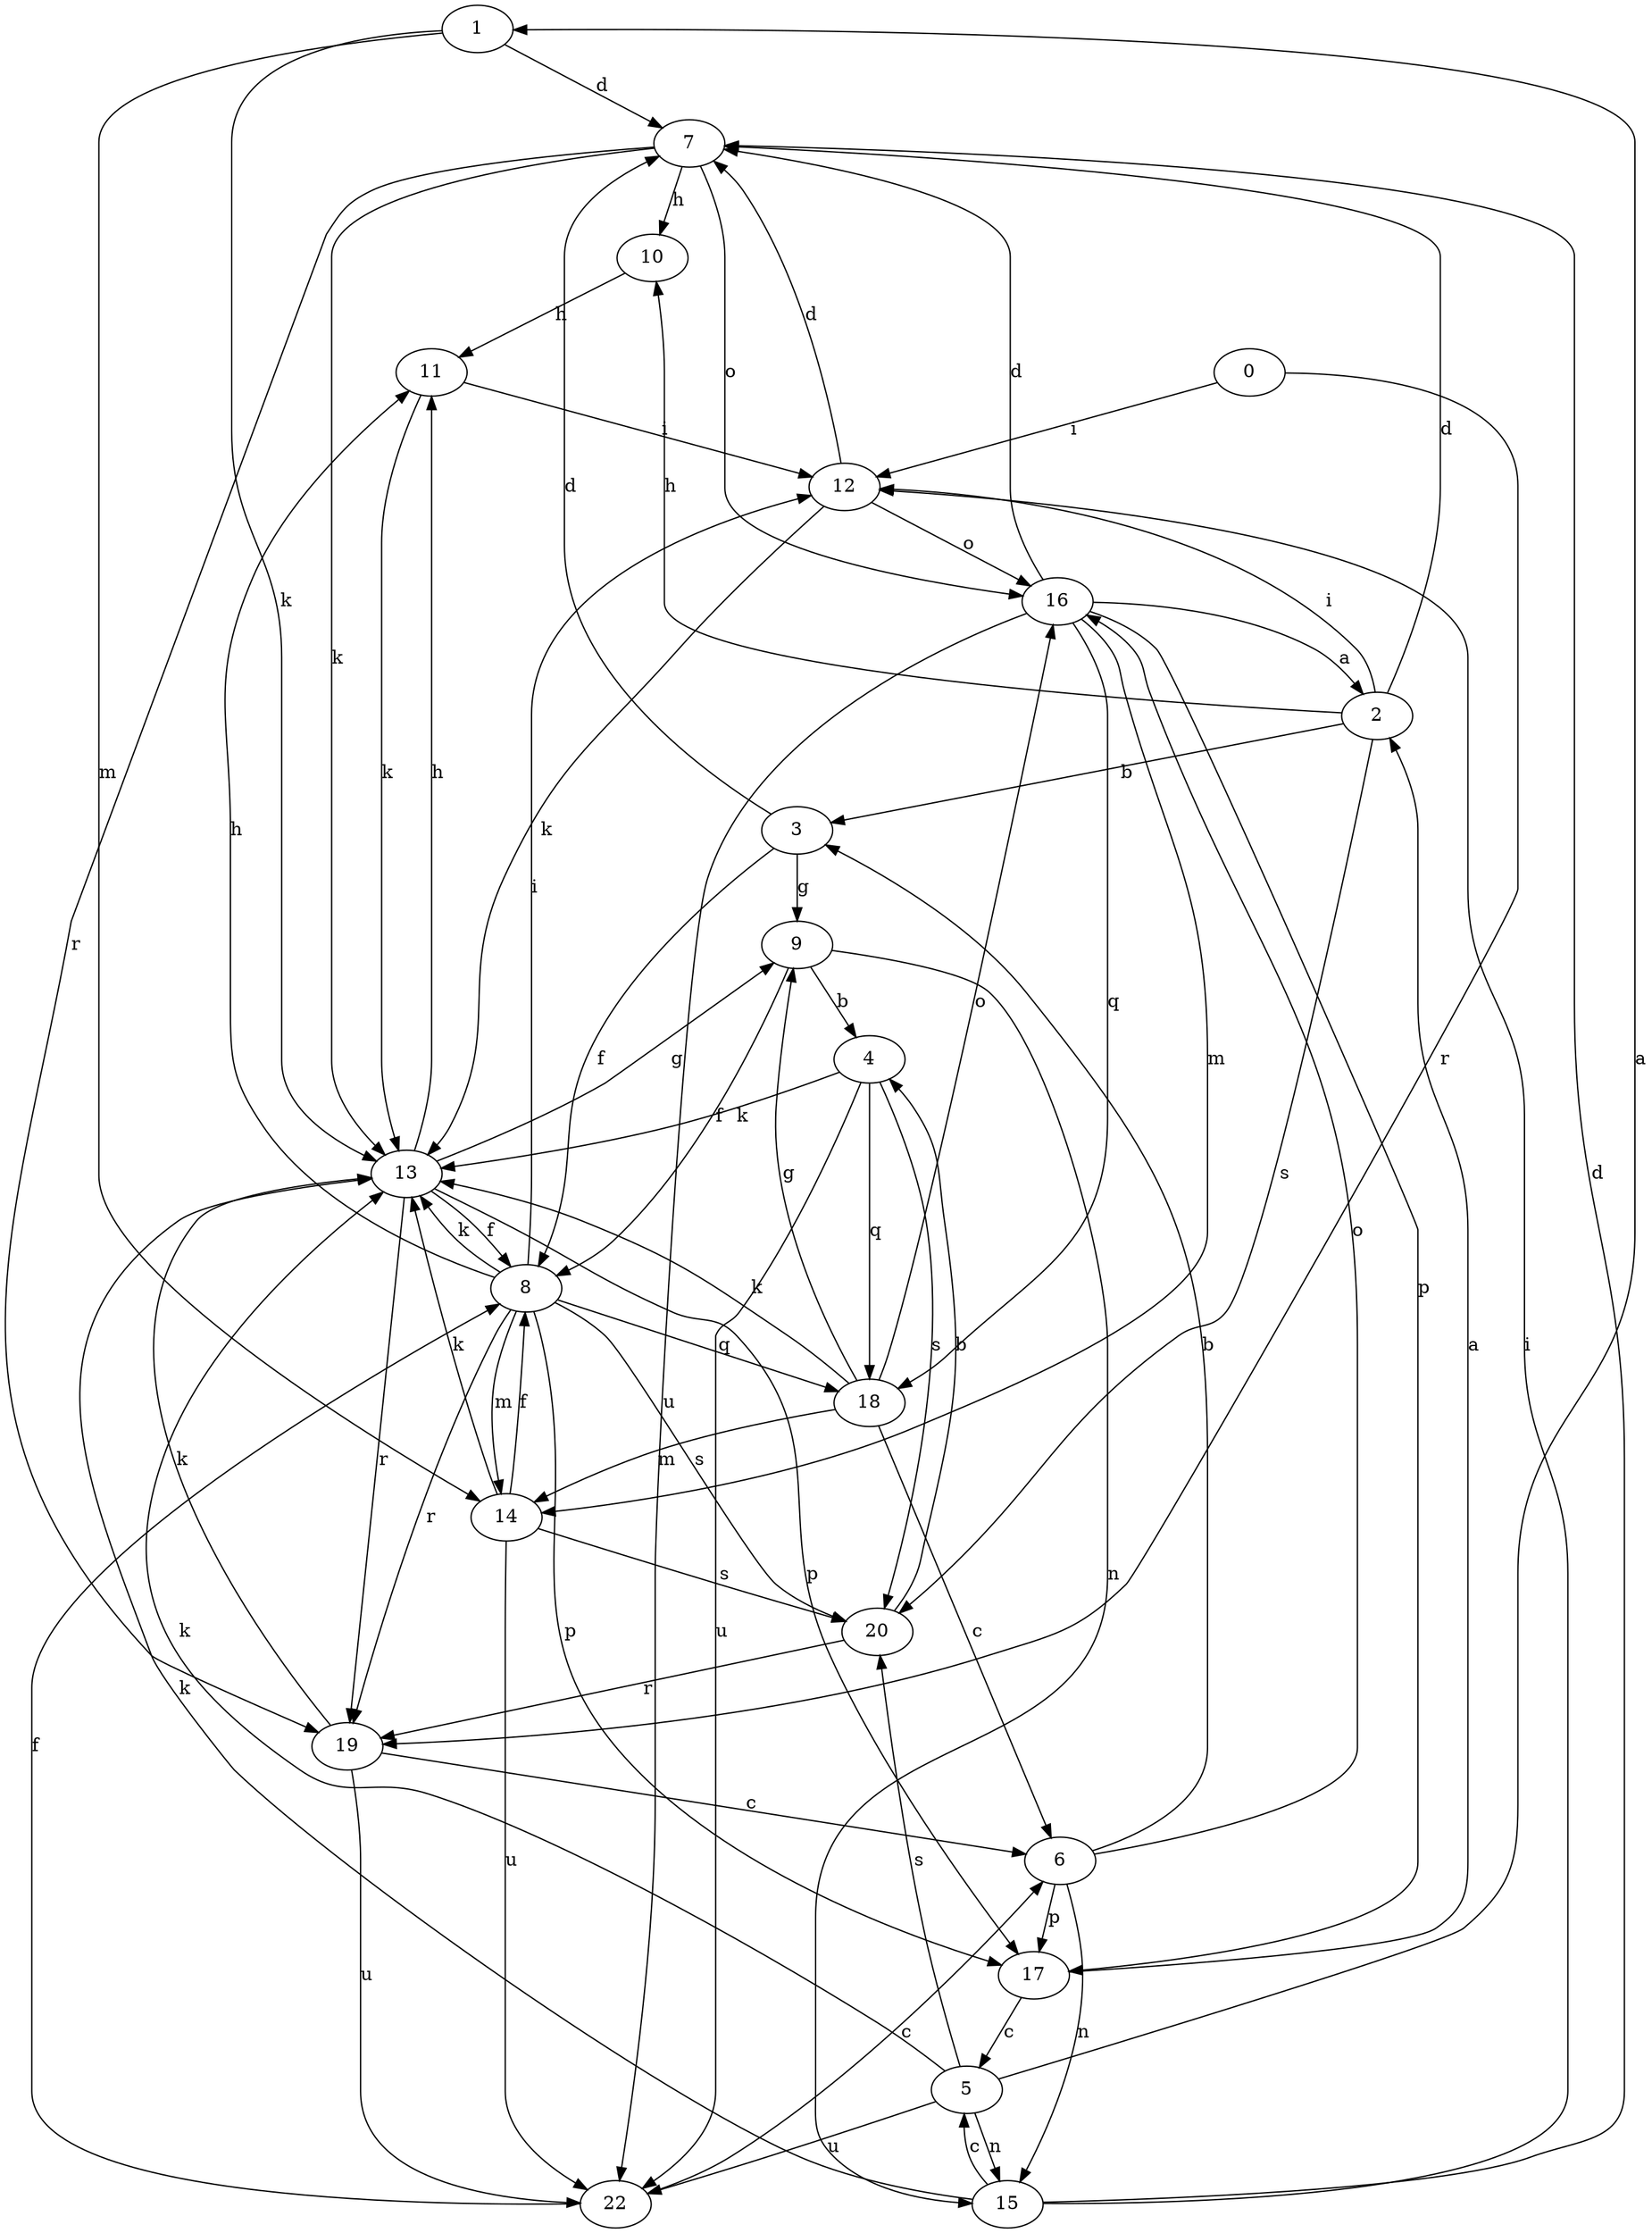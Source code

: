 strict digraph  {
1;
2;
3;
4;
5;
6;
7;
8;
9;
10;
11;
12;
13;
14;
15;
0;
16;
17;
18;
19;
20;
22;
1 -> 7  [label=d];
1 -> 13  [label=k];
1 -> 14  [label=m];
2 -> 3  [label=b];
2 -> 7  [label=d];
2 -> 10  [label=h];
2 -> 12  [label=i];
2 -> 20  [label=s];
3 -> 7  [label=d];
3 -> 8  [label=f];
3 -> 9  [label=g];
4 -> 13  [label=k];
4 -> 18  [label=q];
4 -> 20  [label=s];
4 -> 22  [label=u];
5 -> 1  [label=a];
5 -> 13  [label=k];
5 -> 15  [label=n];
5 -> 20  [label=s];
5 -> 22  [label=u];
6 -> 3  [label=b];
6 -> 15  [label=n];
6 -> 16  [label=o];
6 -> 17  [label=p];
7 -> 10  [label=h];
7 -> 13  [label=k];
7 -> 16  [label=o];
7 -> 19  [label=r];
8 -> 11  [label=h];
8 -> 12  [label=i];
8 -> 13  [label=k];
8 -> 14  [label=m];
8 -> 17  [label=p];
8 -> 18  [label=q];
8 -> 19  [label=r];
8 -> 20  [label=s];
9 -> 4  [label=b];
9 -> 8  [label=f];
9 -> 15  [label=n];
10 -> 11  [label=h];
11 -> 12  [label=i];
11 -> 13  [label=k];
12 -> 7  [label=d];
12 -> 13  [label=k];
12 -> 16  [label=o];
13 -> 8  [label=f];
13 -> 9  [label=g];
13 -> 11  [label=h];
13 -> 17  [label=p];
13 -> 19  [label=r];
14 -> 8  [label=f];
14 -> 13  [label=k];
14 -> 20  [label=s];
14 -> 22  [label=u];
15 -> 5  [label=c];
15 -> 7  [label=d];
15 -> 12  [label=i];
15 -> 13  [label=k];
0 -> 12  [label=i];
0 -> 19  [label=r];
16 -> 2  [label=a];
16 -> 7  [label=d];
16 -> 14  [label=m];
16 -> 17  [label=p];
16 -> 18  [label=q];
16 -> 22  [label=u];
17 -> 2  [label=a];
17 -> 5  [label=c];
18 -> 6  [label=c];
18 -> 9  [label=g];
18 -> 13  [label=k];
18 -> 14  [label=m];
18 -> 16  [label=o];
19 -> 6  [label=c];
19 -> 13  [label=k];
19 -> 22  [label=u];
20 -> 4  [label=b];
20 -> 19  [label=r];
22 -> 6  [label=c];
22 -> 8  [label=f];
}
